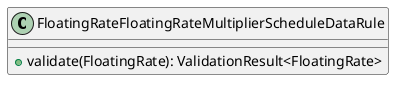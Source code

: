 @startuml

    class FloatingRateFloatingRateMultiplierScheduleDataRule [[FloatingRateFloatingRateMultiplierScheduleDataRule.html]] {
        +validate(FloatingRate): ValidationResult<FloatingRate>
    }

@enduml
